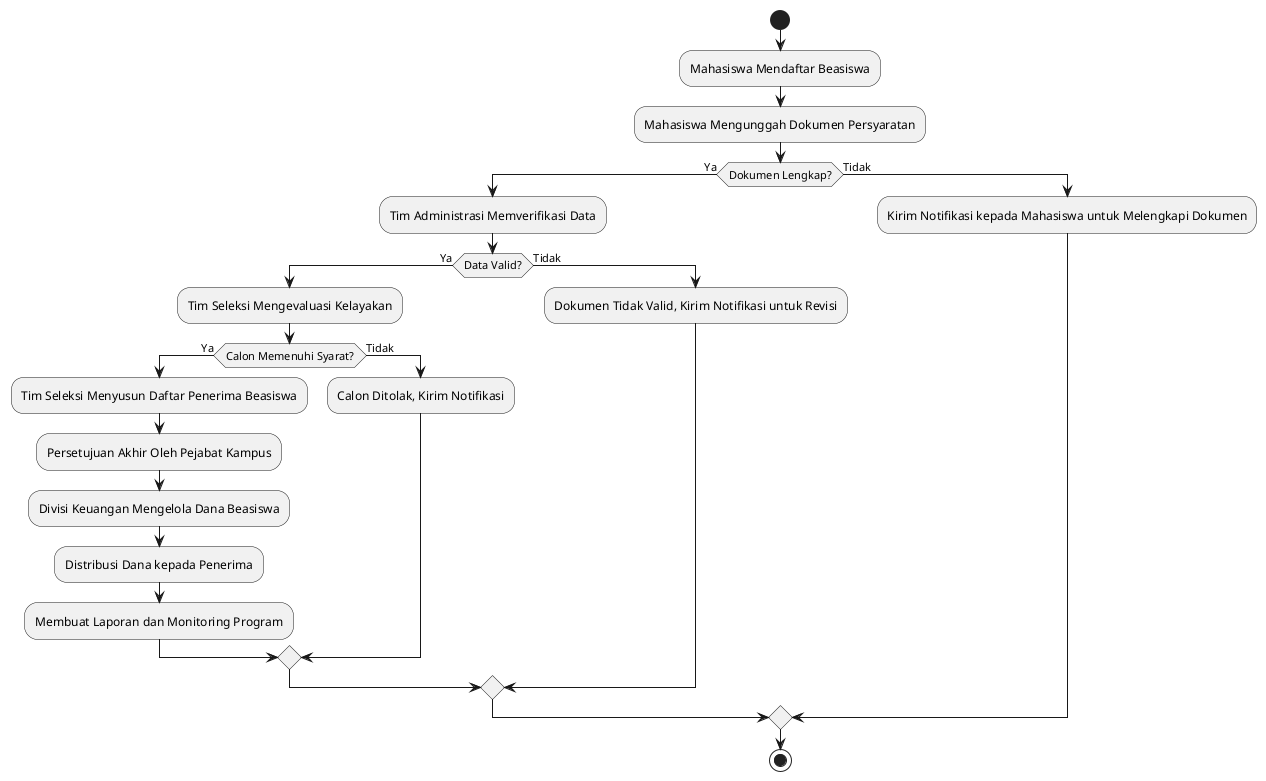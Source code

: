 @startuml
start

:Mahasiswa Mendaftar Beasiswa;
:Mahasiswa Mengunggah Dokumen Persyaratan;

if (Dokumen Lengkap?) then (Ya)
    :Tim Administrasi Memverifikasi Data;
    if (Data Valid?) then (Ya)
        :Tim Seleksi Mengevaluasi Kelayakan;
        if (Calon Memenuhi Syarat?) then (Ya)
            :Tim Seleksi Menyusun Daftar Penerima Beasiswa;
            :Persetujuan Akhir Oleh Pejabat Kampus;
            :Divisi Keuangan Mengelola Dana Beasiswa;
            :Distribusi Dana kepada Penerima;
            :Membuat Laporan dan Monitoring Program;
        else (Tidak)
            :Calon Ditolak, Kirim Notifikasi;
        endif
    else (Tidak)
        :Dokumen Tidak Valid, Kirim Notifikasi untuk Revisi;
    endif
else (Tidak)
    :Kirim Notifikasi kepada Mahasiswa untuk Melengkapi Dokumen;
endif

stop
@enduml
